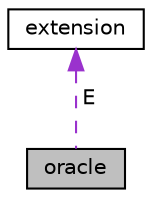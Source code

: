 digraph "oracle"
{
  edge [fontname="Helvetica",fontsize="10",labelfontname="Helvetica",labelfontsize="10"];
  node [fontname="Helvetica",fontsize="10",shape=record];
  Node1 [label="oracle",height=0.2,width=0.4,color="black", fillcolor="grey75", style="filled", fontcolor="black"];
  Node2 -> Node1 [dir="back",color="darkorchid3",fontsize="10",style="dashed",label=" E" ,fontname="Helvetica"];
  Node2 [label="extension",height=0.2,width=0.4,color="black", fillcolor="white", style="filled",URL="$df/d82/classextension.html"];
}
